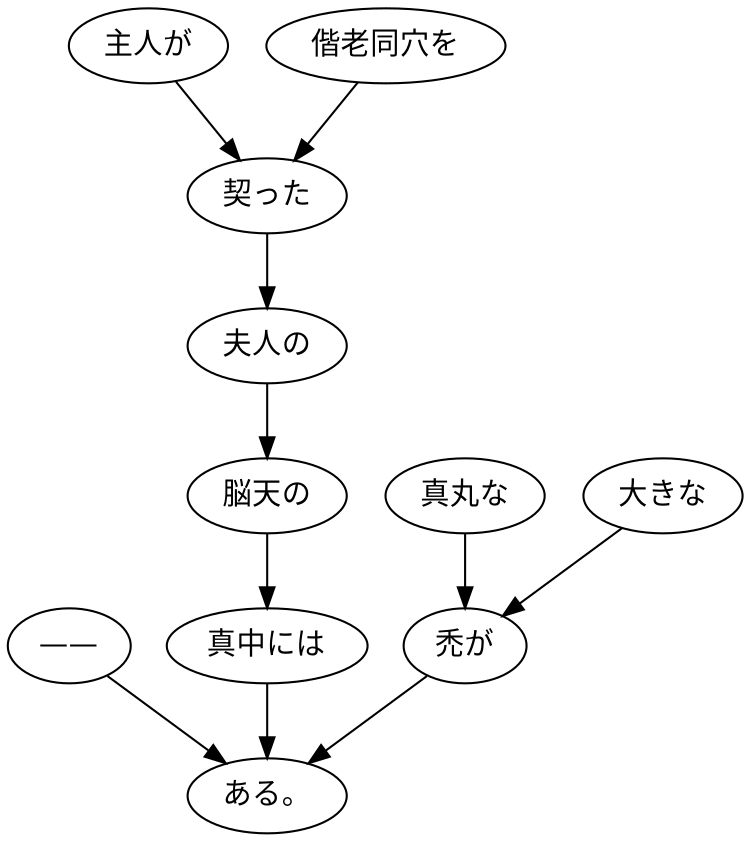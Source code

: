 digraph graph2225 {
	node0 [label="——"];
	node1 [label="主人が"];
	node2 [label="偕老同穴を"];
	node3 [label="契った"];
	node4 [label="夫人の"];
	node5 [label="脳天の"];
	node6 [label="真中には"];
	node7 [label="真丸な"];
	node8 [label="大きな"];
	node9 [label="禿が"];
	node10 [label="ある。"];
	node0 -> node10;
	node1 -> node3;
	node2 -> node3;
	node3 -> node4;
	node4 -> node5;
	node5 -> node6;
	node6 -> node10;
	node7 -> node9;
	node8 -> node9;
	node9 -> node10;
}
